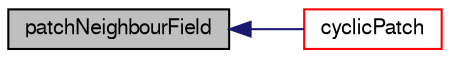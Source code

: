 digraph "patchNeighbourField"
{
  bgcolor="transparent";
  edge [fontname="FreeSans",fontsize="10",labelfontname="FreeSans",labelfontsize="10"];
  node [fontname="FreeSans",fontsize="10",shape=record];
  rankdir="LR";
  Node132 [label="patchNeighbourField",height=0.2,width=0.4,color="black", fillcolor="grey75", style="filled", fontcolor="black"];
  Node132 -> Node133 [dir="back",color="midnightblue",fontsize="10",style="solid",fontname="FreeSans"];
  Node133 [label="cyclicPatch",height=0.2,width=0.4,color="red",URL="$a22006.html#ae522268c64e8d91db461be379d82b6a0",tooltip="Return local reference cast into the cyclic patch. "];
}
